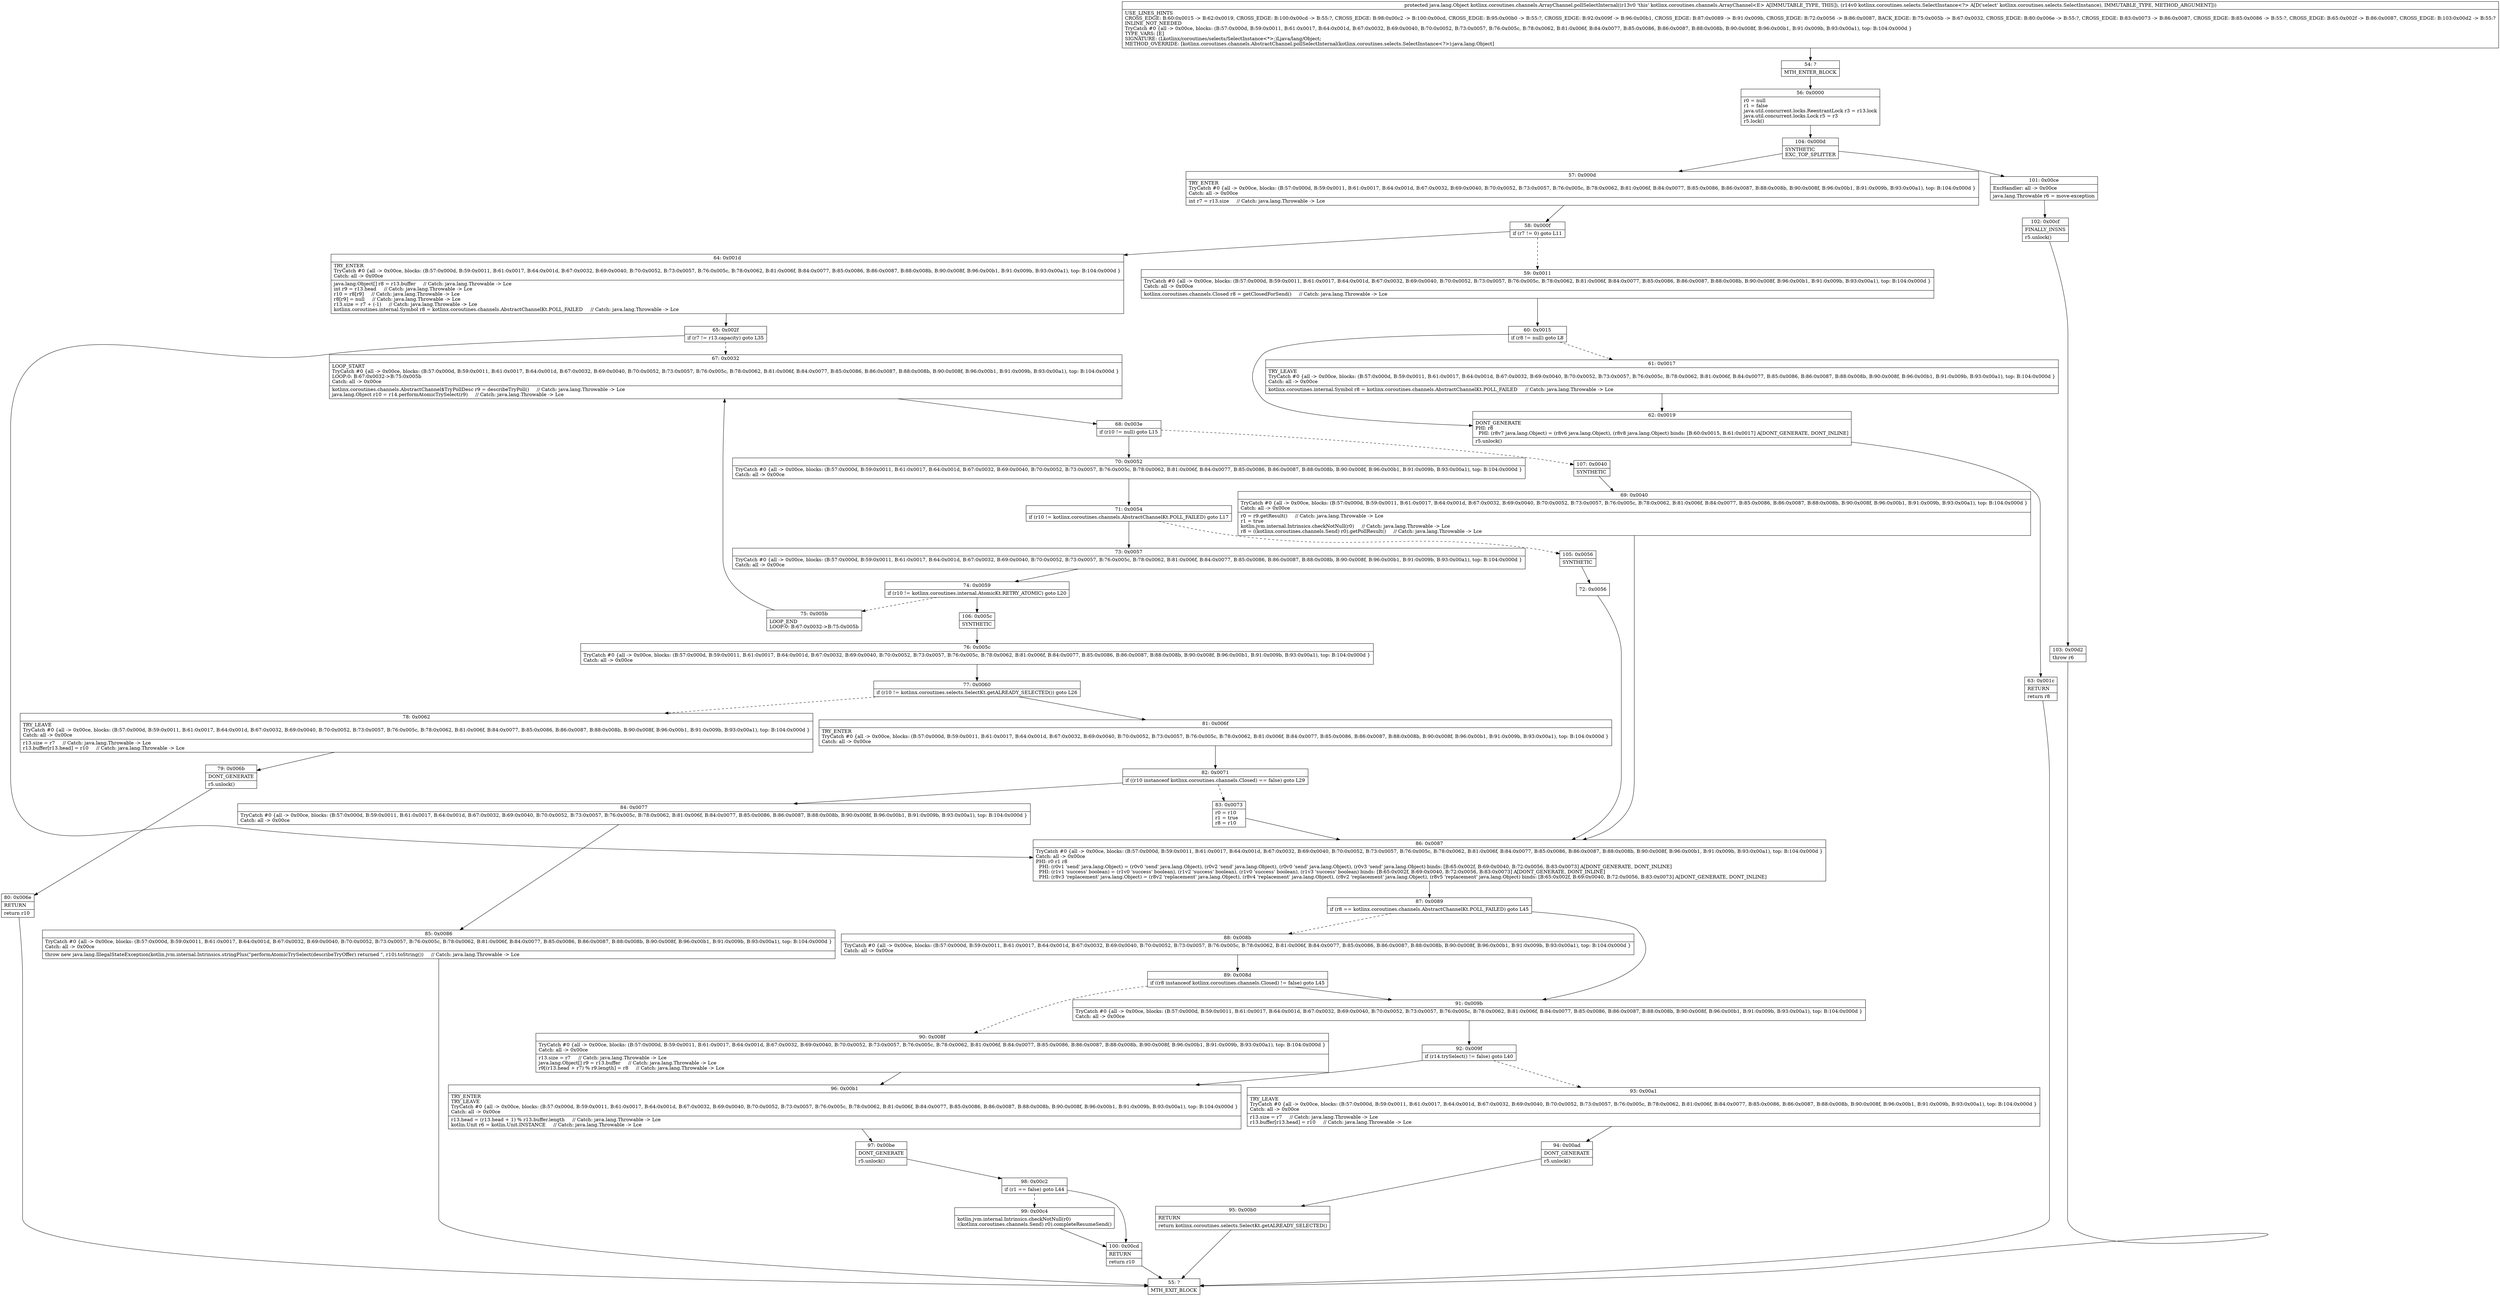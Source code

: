 digraph "CFG forkotlinx.coroutines.channels.ArrayChannel.pollSelectInternal(Lkotlinx\/coroutines\/selects\/SelectInstance;)Ljava\/lang\/Object;" {
Node_54 [shape=record,label="{54\:\ ?|MTH_ENTER_BLOCK\l}"];
Node_56 [shape=record,label="{56\:\ 0x0000|r0 = null\lr1 = false\ljava.util.concurrent.locks.ReentrantLock r3 = r13.lock\ljava.util.concurrent.locks.Lock r5 = r3\lr5.lock()\l}"];
Node_104 [shape=record,label="{104\:\ 0x000d|SYNTHETIC\lEXC_TOP_SPLITTER\l}"];
Node_57 [shape=record,label="{57\:\ 0x000d|TRY_ENTER\lTryCatch #0 \{all \-\> 0x00ce, blocks: (B:57:0x000d, B:59:0x0011, B:61:0x0017, B:64:0x001d, B:67:0x0032, B:69:0x0040, B:70:0x0052, B:73:0x0057, B:76:0x005c, B:78:0x0062, B:81:0x006f, B:84:0x0077, B:85:0x0086, B:86:0x0087, B:88:0x008b, B:90:0x008f, B:96:0x00b1, B:91:0x009b, B:93:0x00a1), top: B:104:0x000d \}\lCatch: all \-\> 0x00ce\l|int r7 = r13.size     \/\/ Catch: java.lang.Throwable \-\> Lce\l}"];
Node_58 [shape=record,label="{58\:\ 0x000f|if (r7 != 0) goto L11\l}"];
Node_59 [shape=record,label="{59\:\ 0x0011|TryCatch #0 \{all \-\> 0x00ce, blocks: (B:57:0x000d, B:59:0x0011, B:61:0x0017, B:64:0x001d, B:67:0x0032, B:69:0x0040, B:70:0x0052, B:73:0x0057, B:76:0x005c, B:78:0x0062, B:81:0x006f, B:84:0x0077, B:85:0x0086, B:86:0x0087, B:88:0x008b, B:90:0x008f, B:96:0x00b1, B:91:0x009b, B:93:0x00a1), top: B:104:0x000d \}\lCatch: all \-\> 0x00ce\l|kotlinx.coroutines.channels.Closed r8 = getClosedForSend()     \/\/ Catch: java.lang.Throwable \-\> Lce\l}"];
Node_60 [shape=record,label="{60\:\ 0x0015|if (r8 != null) goto L8\l}"];
Node_61 [shape=record,label="{61\:\ 0x0017|TRY_LEAVE\lTryCatch #0 \{all \-\> 0x00ce, blocks: (B:57:0x000d, B:59:0x0011, B:61:0x0017, B:64:0x001d, B:67:0x0032, B:69:0x0040, B:70:0x0052, B:73:0x0057, B:76:0x005c, B:78:0x0062, B:81:0x006f, B:84:0x0077, B:85:0x0086, B:86:0x0087, B:88:0x008b, B:90:0x008f, B:96:0x00b1, B:91:0x009b, B:93:0x00a1), top: B:104:0x000d \}\lCatch: all \-\> 0x00ce\l|kotlinx.coroutines.internal.Symbol r8 = kotlinx.coroutines.channels.AbstractChannelKt.POLL_FAILED     \/\/ Catch: java.lang.Throwable \-\> Lce\l}"];
Node_62 [shape=record,label="{62\:\ 0x0019|DONT_GENERATE\lPHI: r8 \l  PHI: (r8v7 java.lang.Object) = (r8v6 java.lang.Object), (r8v8 java.lang.Object) binds: [B:60:0x0015, B:61:0x0017] A[DONT_GENERATE, DONT_INLINE]\l|r5.unlock()\l}"];
Node_63 [shape=record,label="{63\:\ 0x001c|RETURN\l|return r8\l}"];
Node_55 [shape=record,label="{55\:\ ?|MTH_EXIT_BLOCK\l}"];
Node_64 [shape=record,label="{64\:\ 0x001d|TRY_ENTER\lTryCatch #0 \{all \-\> 0x00ce, blocks: (B:57:0x000d, B:59:0x0011, B:61:0x0017, B:64:0x001d, B:67:0x0032, B:69:0x0040, B:70:0x0052, B:73:0x0057, B:76:0x005c, B:78:0x0062, B:81:0x006f, B:84:0x0077, B:85:0x0086, B:86:0x0087, B:88:0x008b, B:90:0x008f, B:96:0x00b1, B:91:0x009b, B:93:0x00a1), top: B:104:0x000d \}\lCatch: all \-\> 0x00ce\l|java.lang.Object[] r8 = r13.buffer     \/\/ Catch: java.lang.Throwable \-\> Lce\lint r9 = r13.head     \/\/ Catch: java.lang.Throwable \-\> Lce\lr10 = r8[r9]     \/\/ Catch: java.lang.Throwable \-\> Lce\lr8[r9] = null     \/\/ Catch: java.lang.Throwable \-\> Lce\lr13.size = r7 + (\-1)     \/\/ Catch: java.lang.Throwable \-\> Lce\lkotlinx.coroutines.internal.Symbol r8 = kotlinx.coroutines.channels.AbstractChannelKt.POLL_FAILED     \/\/ Catch: java.lang.Throwable \-\> Lce\l}"];
Node_65 [shape=record,label="{65\:\ 0x002f|if (r7 != r13.capacity) goto L35\l}"];
Node_67 [shape=record,label="{67\:\ 0x0032|LOOP_START\lTryCatch #0 \{all \-\> 0x00ce, blocks: (B:57:0x000d, B:59:0x0011, B:61:0x0017, B:64:0x001d, B:67:0x0032, B:69:0x0040, B:70:0x0052, B:73:0x0057, B:76:0x005c, B:78:0x0062, B:81:0x006f, B:84:0x0077, B:85:0x0086, B:86:0x0087, B:88:0x008b, B:90:0x008f, B:96:0x00b1, B:91:0x009b, B:93:0x00a1), top: B:104:0x000d \}\lLOOP:0: B:67:0x0032\-\>B:75:0x005b\lCatch: all \-\> 0x00ce\l|kotlinx.coroutines.channels.AbstractChannel$TryPollDesc r9 = describeTryPoll()     \/\/ Catch: java.lang.Throwable \-\> Lce\ljava.lang.Object r10 = r14.performAtomicTrySelect(r9)     \/\/ Catch: java.lang.Throwable \-\> Lce\l}"];
Node_68 [shape=record,label="{68\:\ 0x003e|if (r10 != null) goto L15\l}"];
Node_70 [shape=record,label="{70\:\ 0x0052|TryCatch #0 \{all \-\> 0x00ce, blocks: (B:57:0x000d, B:59:0x0011, B:61:0x0017, B:64:0x001d, B:67:0x0032, B:69:0x0040, B:70:0x0052, B:73:0x0057, B:76:0x005c, B:78:0x0062, B:81:0x006f, B:84:0x0077, B:85:0x0086, B:86:0x0087, B:88:0x008b, B:90:0x008f, B:96:0x00b1, B:91:0x009b, B:93:0x00a1), top: B:104:0x000d \}\lCatch: all \-\> 0x00ce\l}"];
Node_71 [shape=record,label="{71\:\ 0x0054|if (r10 != kotlinx.coroutines.channels.AbstractChannelKt.POLL_FAILED) goto L17\l}"];
Node_73 [shape=record,label="{73\:\ 0x0057|TryCatch #0 \{all \-\> 0x00ce, blocks: (B:57:0x000d, B:59:0x0011, B:61:0x0017, B:64:0x001d, B:67:0x0032, B:69:0x0040, B:70:0x0052, B:73:0x0057, B:76:0x005c, B:78:0x0062, B:81:0x006f, B:84:0x0077, B:85:0x0086, B:86:0x0087, B:88:0x008b, B:90:0x008f, B:96:0x00b1, B:91:0x009b, B:93:0x00a1), top: B:104:0x000d \}\lCatch: all \-\> 0x00ce\l}"];
Node_74 [shape=record,label="{74\:\ 0x0059|if (r10 != kotlinx.coroutines.internal.AtomicKt.RETRY_ATOMIC) goto L20\l}"];
Node_75 [shape=record,label="{75\:\ 0x005b|LOOP_END\lLOOP:0: B:67:0x0032\-\>B:75:0x005b\l}"];
Node_106 [shape=record,label="{106\:\ 0x005c|SYNTHETIC\l}"];
Node_76 [shape=record,label="{76\:\ 0x005c|TryCatch #0 \{all \-\> 0x00ce, blocks: (B:57:0x000d, B:59:0x0011, B:61:0x0017, B:64:0x001d, B:67:0x0032, B:69:0x0040, B:70:0x0052, B:73:0x0057, B:76:0x005c, B:78:0x0062, B:81:0x006f, B:84:0x0077, B:85:0x0086, B:86:0x0087, B:88:0x008b, B:90:0x008f, B:96:0x00b1, B:91:0x009b, B:93:0x00a1), top: B:104:0x000d \}\lCatch: all \-\> 0x00ce\l}"];
Node_77 [shape=record,label="{77\:\ 0x0060|if (r10 != kotlinx.coroutines.selects.SelectKt.getALREADY_SELECTED()) goto L26\l}"];
Node_78 [shape=record,label="{78\:\ 0x0062|TRY_LEAVE\lTryCatch #0 \{all \-\> 0x00ce, blocks: (B:57:0x000d, B:59:0x0011, B:61:0x0017, B:64:0x001d, B:67:0x0032, B:69:0x0040, B:70:0x0052, B:73:0x0057, B:76:0x005c, B:78:0x0062, B:81:0x006f, B:84:0x0077, B:85:0x0086, B:86:0x0087, B:88:0x008b, B:90:0x008f, B:96:0x00b1, B:91:0x009b, B:93:0x00a1), top: B:104:0x000d \}\lCatch: all \-\> 0x00ce\l|r13.size = r7     \/\/ Catch: java.lang.Throwable \-\> Lce\lr13.buffer[r13.head] = r10     \/\/ Catch: java.lang.Throwable \-\> Lce\l}"];
Node_79 [shape=record,label="{79\:\ 0x006b|DONT_GENERATE\l|r5.unlock()\l}"];
Node_80 [shape=record,label="{80\:\ 0x006e|RETURN\l|return r10\l}"];
Node_81 [shape=record,label="{81\:\ 0x006f|TRY_ENTER\lTryCatch #0 \{all \-\> 0x00ce, blocks: (B:57:0x000d, B:59:0x0011, B:61:0x0017, B:64:0x001d, B:67:0x0032, B:69:0x0040, B:70:0x0052, B:73:0x0057, B:76:0x005c, B:78:0x0062, B:81:0x006f, B:84:0x0077, B:85:0x0086, B:86:0x0087, B:88:0x008b, B:90:0x008f, B:96:0x00b1, B:91:0x009b, B:93:0x00a1), top: B:104:0x000d \}\lCatch: all \-\> 0x00ce\l}"];
Node_82 [shape=record,label="{82\:\ 0x0071|if ((r10 instanceof kotlinx.coroutines.channels.Closed) == false) goto L29\l}"];
Node_83 [shape=record,label="{83\:\ 0x0073|r0 = r10\lr1 = true\lr8 = r10\l}"];
Node_84 [shape=record,label="{84\:\ 0x0077|TryCatch #0 \{all \-\> 0x00ce, blocks: (B:57:0x000d, B:59:0x0011, B:61:0x0017, B:64:0x001d, B:67:0x0032, B:69:0x0040, B:70:0x0052, B:73:0x0057, B:76:0x005c, B:78:0x0062, B:81:0x006f, B:84:0x0077, B:85:0x0086, B:86:0x0087, B:88:0x008b, B:90:0x008f, B:96:0x00b1, B:91:0x009b, B:93:0x00a1), top: B:104:0x000d \}\lCatch: all \-\> 0x00ce\l}"];
Node_85 [shape=record,label="{85\:\ 0x0086|TryCatch #0 \{all \-\> 0x00ce, blocks: (B:57:0x000d, B:59:0x0011, B:61:0x0017, B:64:0x001d, B:67:0x0032, B:69:0x0040, B:70:0x0052, B:73:0x0057, B:76:0x005c, B:78:0x0062, B:81:0x006f, B:84:0x0077, B:85:0x0086, B:86:0x0087, B:88:0x008b, B:90:0x008f, B:96:0x00b1, B:91:0x009b, B:93:0x00a1), top: B:104:0x000d \}\lCatch: all \-\> 0x00ce\l|throw new java.lang.IllegalStateException(kotlin.jvm.internal.Intrinsics.stringPlus(\"performAtomicTrySelect(describeTryOffer) returned \", r10).toString())     \/\/ Catch: java.lang.Throwable \-\> Lce\l}"];
Node_105 [shape=record,label="{105\:\ 0x0056|SYNTHETIC\l}"];
Node_72 [shape=record,label="{72\:\ 0x0056}"];
Node_107 [shape=record,label="{107\:\ 0x0040|SYNTHETIC\l}"];
Node_69 [shape=record,label="{69\:\ 0x0040|TryCatch #0 \{all \-\> 0x00ce, blocks: (B:57:0x000d, B:59:0x0011, B:61:0x0017, B:64:0x001d, B:67:0x0032, B:69:0x0040, B:70:0x0052, B:73:0x0057, B:76:0x005c, B:78:0x0062, B:81:0x006f, B:84:0x0077, B:85:0x0086, B:86:0x0087, B:88:0x008b, B:90:0x008f, B:96:0x00b1, B:91:0x009b, B:93:0x00a1), top: B:104:0x000d \}\lCatch: all \-\> 0x00ce\l|r0 = r9.getResult()     \/\/ Catch: java.lang.Throwable \-\> Lce\lr1 = true\lkotlin.jvm.internal.Intrinsics.checkNotNull(r0)     \/\/ Catch: java.lang.Throwable \-\> Lce\lr8 = ((kotlinx.coroutines.channels.Send) r0).getPollResult()     \/\/ Catch: java.lang.Throwable \-\> Lce\l}"];
Node_86 [shape=record,label="{86\:\ 0x0087|TryCatch #0 \{all \-\> 0x00ce, blocks: (B:57:0x000d, B:59:0x0011, B:61:0x0017, B:64:0x001d, B:67:0x0032, B:69:0x0040, B:70:0x0052, B:73:0x0057, B:76:0x005c, B:78:0x0062, B:81:0x006f, B:84:0x0077, B:85:0x0086, B:86:0x0087, B:88:0x008b, B:90:0x008f, B:96:0x00b1, B:91:0x009b, B:93:0x00a1), top: B:104:0x000d \}\lCatch: all \-\> 0x00ce\lPHI: r0 r1 r8 \l  PHI: (r0v1 'send' java.lang.Object) = (r0v0 'send' java.lang.Object), (r0v2 'send' java.lang.Object), (r0v0 'send' java.lang.Object), (r0v3 'send' java.lang.Object) binds: [B:65:0x002f, B:69:0x0040, B:72:0x0056, B:83:0x0073] A[DONT_GENERATE, DONT_INLINE]\l  PHI: (r1v1 'success' boolean) = (r1v0 'success' boolean), (r1v2 'success' boolean), (r1v0 'success' boolean), (r1v3 'success' boolean) binds: [B:65:0x002f, B:69:0x0040, B:72:0x0056, B:83:0x0073] A[DONT_GENERATE, DONT_INLINE]\l  PHI: (r8v3 'replacement' java.lang.Object) = (r8v2 'replacement' java.lang.Object), (r8v4 'replacement' java.lang.Object), (r8v2 'replacement' java.lang.Object), (r8v5 'replacement' java.lang.Object) binds: [B:65:0x002f, B:69:0x0040, B:72:0x0056, B:83:0x0073] A[DONT_GENERATE, DONT_INLINE]\l}"];
Node_87 [shape=record,label="{87\:\ 0x0089|if (r8 == kotlinx.coroutines.channels.AbstractChannelKt.POLL_FAILED) goto L45\l}"];
Node_88 [shape=record,label="{88\:\ 0x008b|TryCatch #0 \{all \-\> 0x00ce, blocks: (B:57:0x000d, B:59:0x0011, B:61:0x0017, B:64:0x001d, B:67:0x0032, B:69:0x0040, B:70:0x0052, B:73:0x0057, B:76:0x005c, B:78:0x0062, B:81:0x006f, B:84:0x0077, B:85:0x0086, B:86:0x0087, B:88:0x008b, B:90:0x008f, B:96:0x00b1, B:91:0x009b, B:93:0x00a1), top: B:104:0x000d \}\lCatch: all \-\> 0x00ce\l}"];
Node_89 [shape=record,label="{89\:\ 0x008d|if ((r8 instanceof kotlinx.coroutines.channels.Closed) != false) goto L45\l}"];
Node_90 [shape=record,label="{90\:\ 0x008f|TryCatch #0 \{all \-\> 0x00ce, blocks: (B:57:0x000d, B:59:0x0011, B:61:0x0017, B:64:0x001d, B:67:0x0032, B:69:0x0040, B:70:0x0052, B:73:0x0057, B:76:0x005c, B:78:0x0062, B:81:0x006f, B:84:0x0077, B:85:0x0086, B:86:0x0087, B:88:0x008b, B:90:0x008f, B:96:0x00b1, B:91:0x009b, B:93:0x00a1), top: B:104:0x000d \}\lCatch: all \-\> 0x00ce\l|r13.size = r7     \/\/ Catch: java.lang.Throwable \-\> Lce\ljava.lang.Object[] r9 = r13.buffer     \/\/ Catch: java.lang.Throwable \-\> Lce\lr9[(r13.head + r7) % r9.length] = r8     \/\/ Catch: java.lang.Throwable \-\> Lce\l}"];
Node_96 [shape=record,label="{96\:\ 0x00b1|TRY_ENTER\lTRY_LEAVE\lTryCatch #0 \{all \-\> 0x00ce, blocks: (B:57:0x000d, B:59:0x0011, B:61:0x0017, B:64:0x001d, B:67:0x0032, B:69:0x0040, B:70:0x0052, B:73:0x0057, B:76:0x005c, B:78:0x0062, B:81:0x006f, B:84:0x0077, B:85:0x0086, B:86:0x0087, B:88:0x008b, B:90:0x008f, B:96:0x00b1, B:91:0x009b, B:93:0x00a1), top: B:104:0x000d \}\lCatch: all \-\> 0x00ce\l|r13.head = (r13.head + 1) % r13.buffer.length     \/\/ Catch: java.lang.Throwable \-\> Lce\lkotlin.Unit r6 = kotlin.Unit.INSTANCE     \/\/ Catch: java.lang.Throwable \-\> Lce\l}"];
Node_97 [shape=record,label="{97\:\ 0x00be|DONT_GENERATE\l|r5.unlock()\l}"];
Node_98 [shape=record,label="{98\:\ 0x00c2|if (r1 == false) goto L44\l}"];
Node_99 [shape=record,label="{99\:\ 0x00c4|kotlin.jvm.internal.Intrinsics.checkNotNull(r0)\l((kotlinx.coroutines.channels.Send) r0).completeResumeSend()\l}"];
Node_100 [shape=record,label="{100\:\ 0x00cd|RETURN\l|return r10\l}"];
Node_91 [shape=record,label="{91\:\ 0x009b|TryCatch #0 \{all \-\> 0x00ce, blocks: (B:57:0x000d, B:59:0x0011, B:61:0x0017, B:64:0x001d, B:67:0x0032, B:69:0x0040, B:70:0x0052, B:73:0x0057, B:76:0x005c, B:78:0x0062, B:81:0x006f, B:84:0x0077, B:85:0x0086, B:86:0x0087, B:88:0x008b, B:90:0x008f, B:96:0x00b1, B:91:0x009b, B:93:0x00a1), top: B:104:0x000d \}\lCatch: all \-\> 0x00ce\l}"];
Node_92 [shape=record,label="{92\:\ 0x009f|if (r14.trySelect() != false) goto L40\l}"];
Node_93 [shape=record,label="{93\:\ 0x00a1|TRY_LEAVE\lTryCatch #0 \{all \-\> 0x00ce, blocks: (B:57:0x000d, B:59:0x0011, B:61:0x0017, B:64:0x001d, B:67:0x0032, B:69:0x0040, B:70:0x0052, B:73:0x0057, B:76:0x005c, B:78:0x0062, B:81:0x006f, B:84:0x0077, B:85:0x0086, B:86:0x0087, B:88:0x008b, B:90:0x008f, B:96:0x00b1, B:91:0x009b, B:93:0x00a1), top: B:104:0x000d \}\lCatch: all \-\> 0x00ce\l|r13.size = r7     \/\/ Catch: java.lang.Throwable \-\> Lce\lr13.buffer[r13.head] = r10     \/\/ Catch: java.lang.Throwable \-\> Lce\l}"];
Node_94 [shape=record,label="{94\:\ 0x00ad|DONT_GENERATE\l|r5.unlock()\l}"];
Node_95 [shape=record,label="{95\:\ 0x00b0|RETURN\l|return kotlinx.coroutines.selects.SelectKt.getALREADY_SELECTED()\l}"];
Node_101 [shape=record,label="{101\:\ 0x00ce|ExcHandler: all \-\> 0x00ce\l|java.lang.Throwable r6 = move\-exception\l}"];
Node_102 [shape=record,label="{102\:\ 0x00cf|FINALLY_INSNS\l|r5.unlock()\l}"];
Node_103 [shape=record,label="{103\:\ 0x00d2|throw r6\l}"];
MethodNode[shape=record,label="{protected java.lang.Object kotlinx.coroutines.channels.ArrayChannel.pollSelectInternal((r13v0 'this' kotlinx.coroutines.channels.ArrayChannel\<E\> A[IMMUTABLE_TYPE, THIS]), (r14v0 kotlinx.coroutines.selects.SelectInstance\<?\> A[D('select' kotlinx.coroutines.selects.SelectInstance), IMMUTABLE_TYPE, METHOD_ARGUMENT]))  | USE_LINES_HINTS\lCROSS_EDGE: B:60:0x0015 \-\> B:62:0x0019, CROSS_EDGE: B:100:0x00cd \-\> B:55:?, CROSS_EDGE: B:98:0x00c2 \-\> B:100:0x00cd, CROSS_EDGE: B:95:0x00b0 \-\> B:55:?, CROSS_EDGE: B:92:0x009f \-\> B:96:0x00b1, CROSS_EDGE: B:87:0x0089 \-\> B:91:0x009b, CROSS_EDGE: B:72:0x0056 \-\> B:86:0x0087, BACK_EDGE: B:75:0x005b \-\> B:67:0x0032, CROSS_EDGE: B:80:0x006e \-\> B:55:?, CROSS_EDGE: B:83:0x0073 \-\> B:86:0x0087, CROSS_EDGE: B:85:0x0086 \-\> B:55:?, CROSS_EDGE: B:65:0x002f \-\> B:86:0x0087, CROSS_EDGE: B:103:0x00d2 \-\> B:55:?\lINLINE_NOT_NEEDED\lTryCatch #0 \{all \-\> 0x00ce, blocks: (B:57:0x000d, B:59:0x0011, B:61:0x0017, B:64:0x001d, B:67:0x0032, B:69:0x0040, B:70:0x0052, B:73:0x0057, B:76:0x005c, B:78:0x0062, B:81:0x006f, B:84:0x0077, B:85:0x0086, B:86:0x0087, B:88:0x008b, B:90:0x008f, B:96:0x00b1, B:91:0x009b, B:93:0x00a1), top: B:104:0x000d \}\lTYPE_VARS: [E]\lSIGNATURE: (Lkotlinx\/coroutines\/selects\/SelectInstance\<*\>;)Ljava\/lang\/Object;\lMETHOD_OVERRIDE: [kotlinx.coroutines.channels.AbstractChannel.pollSelectInternal(kotlinx.coroutines.selects.SelectInstance\<?\>):java.lang.Object]\l}"];
MethodNode -> Node_54;Node_54 -> Node_56;
Node_56 -> Node_104;
Node_104 -> Node_57;
Node_104 -> Node_101;
Node_57 -> Node_58;
Node_58 -> Node_59[style=dashed];
Node_58 -> Node_64;
Node_59 -> Node_60;
Node_60 -> Node_61[style=dashed];
Node_60 -> Node_62;
Node_61 -> Node_62;
Node_62 -> Node_63;
Node_63 -> Node_55;
Node_64 -> Node_65;
Node_65 -> Node_67[style=dashed];
Node_65 -> Node_86;
Node_67 -> Node_68;
Node_68 -> Node_70;
Node_68 -> Node_107[style=dashed];
Node_70 -> Node_71;
Node_71 -> Node_73;
Node_71 -> Node_105[style=dashed];
Node_73 -> Node_74;
Node_74 -> Node_75[style=dashed];
Node_74 -> Node_106;
Node_75 -> Node_67;
Node_106 -> Node_76;
Node_76 -> Node_77;
Node_77 -> Node_78[style=dashed];
Node_77 -> Node_81;
Node_78 -> Node_79;
Node_79 -> Node_80;
Node_80 -> Node_55;
Node_81 -> Node_82;
Node_82 -> Node_83[style=dashed];
Node_82 -> Node_84;
Node_83 -> Node_86;
Node_84 -> Node_85;
Node_85 -> Node_55;
Node_105 -> Node_72;
Node_72 -> Node_86;
Node_107 -> Node_69;
Node_69 -> Node_86;
Node_86 -> Node_87;
Node_87 -> Node_88[style=dashed];
Node_87 -> Node_91;
Node_88 -> Node_89;
Node_89 -> Node_90[style=dashed];
Node_89 -> Node_91;
Node_90 -> Node_96;
Node_96 -> Node_97;
Node_97 -> Node_98;
Node_98 -> Node_99[style=dashed];
Node_98 -> Node_100;
Node_99 -> Node_100;
Node_100 -> Node_55;
Node_91 -> Node_92;
Node_92 -> Node_93[style=dashed];
Node_92 -> Node_96;
Node_93 -> Node_94;
Node_94 -> Node_95;
Node_95 -> Node_55;
Node_101 -> Node_102;
Node_102 -> Node_103;
Node_103 -> Node_55;
}

